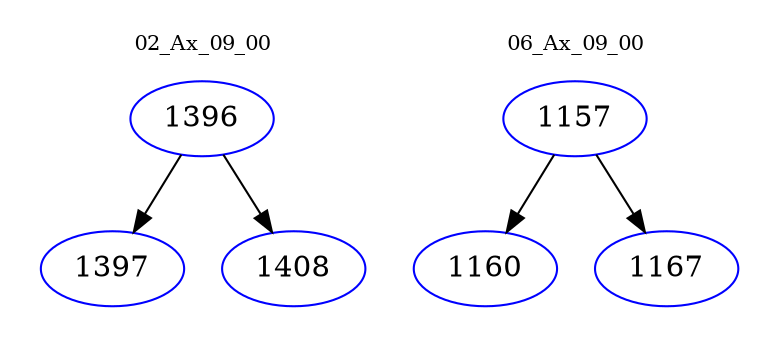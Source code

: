 digraph{
subgraph cluster_0 {
color = white
label = "02_Ax_09_00";
fontsize=10;
T0_1396 [label="1396", color="blue"]
T0_1396 -> T0_1397 [color="black"]
T0_1397 [label="1397", color="blue"]
T0_1396 -> T0_1408 [color="black"]
T0_1408 [label="1408", color="blue"]
}
subgraph cluster_1 {
color = white
label = "06_Ax_09_00";
fontsize=10;
T1_1157 [label="1157", color="blue"]
T1_1157 -> T1_1160 [color="black"]
T1_1160 [label="1160", color="blue"]
T1_1157 -> T1_1167 [color="black"]
T1_1167 [label="1167", color="blue"]
}
}

